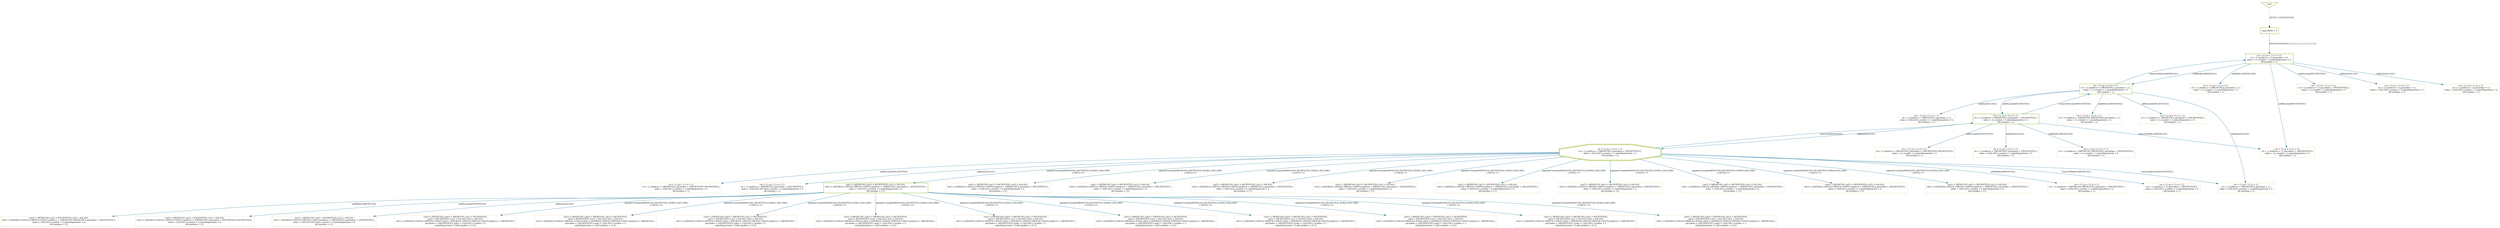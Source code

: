 digraph visited_states {
graph [nodesep=1.5, ranksep=1.5];
root [shape=invtriangle, color="#99BF38", fontsize=12, penwidth=2, label="root"];

root -> 0 [style = dotted, color = black, label="SETUP_CONSTANTS(5)", fontsize=12];

0 [shape=box, color="#99BF38", fontsize=12, penwidth=2, label="capacidade = 5"];

0 -> 1 [color = "#006391", label="INITIALISATION(\{\},\{\},\{\},\{\},\{\},\{\},\{\},1,5,\{\})", fontsize=12];

1 [shape=box, color="#99BF38", fontsize=12, penwidth=2, label="cm = \{\},cp = \{\},cs = \{\},\nch = \{\},medicos = \{\},pacientes = \{\},\nsalas = \{\},counter = 1,salasDisponiveis = 5,\nidConsultas = \{\}"];

1 -> 2 [color = "#006391", label="addMedico(MEDICOS1)", fontsize=12];
1 -> 3 [color = "#006391", label="addMedico(MEDICOS2)", fontsize=12];
1 -> 4 [color = "#006391", label="addPaciente(PACIENTES1)", fontsize=12];
1 -> 5 [color = "#006391", label="addPaciente(PACIENTES2)", fontsize=12];
1 -> 6 [color = "#006391", label="addSala(SALAS1)", fontsize=12];
1 -> 7 [color = "#006391", label="addSala(SALAS2)", fontsize=12];

2 [shape=box, color="#99BF38", fontsize=12, penwidth=2, label="cm = \{\},cp = \{\},cs = \{\},\nch = \{\},medicos = \{MEDICOS1\},pacientes = \{\},\nsalas = \{\},counter = 1,salasDisponiveis = 5,\nidConsultas = \{\}"];

2 -> 8 [color = "#006391", label="addMedico(MEDICOS2)", fontsize=12];
2 -> 1 [color = "#006391", label="removerMedico(MEDICOS1)", fontsize=12];
2 -> 9 [color = "#006391", label="addPaciente(PACIENTES1)", fontsize=12];
2 -> 10 [color = "#006391", label="addPaciente(PACIENTES2)", fontsize=12];
2 -> 11 [color = "#006391", label="addSala(SALAS1)", fontsize=12];
2 -> 12 [color = "#006391", label="addSala(SALAS2)", fontsize=12];

3 [shape=box, color="#F4E3C1", fontsize=12, penwidth=2, label="cm = \{\},cp = \{\},cs = \{\},\nch = \{\},medicos = \{MEDICOS2\},pacientes = \{\},\nsalas = \{\},counter = 1,salasDisponiveis = 5,\nidConsultas = \{\}"];


4 [shape=box, color="#F4E3C1", fontsize=12, penwidth=2, label="cm = \{\},cp = \{\},cs = \{\},\nch = \{\},medicos = \{\},pacientes = \{PACIENTES1\},\nsalas = \{\},counter = 1,salasDisponiveis = 5,\nidConsultas = \{\}"];


5 [shape=box, color="#F4E3C1", fontsize=12, penwidth=2, label="cm = \{\},cp = \{\},cs = \{\},\nch = \{\},medicos = \{\},pacientes = \{PACIENTES2\},\nsalas = \{\},counter = 1,salasDisponiveis = 5,\nidConsultas = \{\}"];


6 [shape=box, color="#F4E3C1", fontsize=12, penwidth=2, label="cm = \{\},cp = \{\},cs = \{\},\nch = \{\},medicos = \{\},pacientes = \{\},\nsalas = \{SALAS1\},counter = 1,salasDisponiveis = 5,\nidConsultas = \{\}"];


7 [shape=box, color="#F4E3C1", fontsize=12, penwidth=2, label="cm = \{\},cp = \{\},cs = \{\},\nch = \{\},medicos = \{\},pacientes = \{\},\nsalas = \{SALAS2\},counter = 1,salasDisponiveis = 5,\nidConsultas = \{\}"];


8 [shape=box, color="#F4E3C1", fontsize=12, penwidth=2, label="cm = \{\},cp = \{\},cs = \{\},\nch = \{\},medicos = \{MEDICOS1,MEDICOS2\},pacientes = \{\},\nsalas = \{\},counter = 1,salasDisponiveis = 5,\nidConsultas = \{\}"];


9 [shape=box, color="#99BF38", fontsize=12, penwidth=2, label="cm = \{\},cp = \{\},cs = \{\},\nch = \{\},medicos = \{MEDICOS1\},pacientes = \{PACIENTES1\},\nsalas = \{\},counter = 1,salasDisponiveis = 5,\nidConsultas = \{\}"];

9 -> 13 [color = "#006391", label="addMedico(MEDICOS2)", fontsize=12];
9 -> 4 [color = "#006391", label="removerMedico(MEDICOS1)", fontsize=12];
9 -> 14 [color = "#006391", label="addPaciente(PACIENTES2)", fontsize=12];
9 -> 2 [color = "#006391", label="removerPaciente(PACIENTES1)", fontsize=12];
9 -> 15 [color = "#006391", label="addSala(SALAS1)", fontsize=12];
9 -> 16 [color = "#006391", label="addSala(SALAS2)", fontsize=12];

10 [shape=box, color="#F4E3C1", fontsize=12, penwidth=2, label="cm = \{\},cp = \{\},cs = \{\},\nch = \{\},medicos = \{MEDICOS1\},pacientes = \{PACIENTES2\},\nsalas = \{\},counter = 1,salasDisponiveis = 5,\nidConsultas = \{\}"];


11 [shape=box, color="#F4E3C1", fontsize=12, penwidth=2, label="cm = \{\},cp = \{\},cs = \{\},\nch = \{\},medicos = \{MEDICOS1\},pacientes = \{\},\nsalas = \{SALAS1\},counter = 1,salasDisponiveis = 5,\nidConsultas = \{\}"];


12 [shape=box, color="#F4E3C1", fontsize=12, penwidth=2, label="cm = \{\},cp = \{\},cs = \{\},\nch = \{\},medicos = \{MEDICOS1\},pacientes = \{\},\nsalas = \{SALAS2\},counter = 1,salasDisponiveis = 5,\nidConsultas = \{\}"];


13 [shape=box, color="#F4E3C1", fontsize=12, penwidth=2, label="cm = \{\},cp = \{\},cs = \{\},\nch = \{\},medicos = \{MEDICOS1,MEDICOS2\},pacientes = \{PACIENTES1\},\nsalas = \{\},counter = 1,salasDisponiveis = 5,\nidConsultas = \{\}"];


14 [shape=box, color="#F4E3C1", fontsize=12, penwidth=2, label="cm = \{\},cp = \{\},cs = \{\},\nch = \{\},medicos = \{MEDICOS1\},pacientes = \{PACIENTES1,PACIENTES2\},\nsalas = \{\},counter = 1,salasDisponiveis = 5,\nidConsultas = \{\}"];


15 [shape=doubleoctagon, color="#99BF38", fontsize=12, penwidth=2, label="cm = \{\},cp = \{\},cs = \{\},\nch = \{\},medicos = \{MEDICOS1\},pacientes = \{PACIENTES1\},\nsalas = \{SALAS1\},counter = 1,salasDisponiveis = 5,\nidConsultas = \{\}"];

15 -> 17 [color = "#006391", label="addMedico(MEDICOS2)", fontsize=12];
15 -> 18 [color = "#006391", label="removerMedico(MEDICOS1)", fontsize=12];
15 -> 19 [color = "#006391", label="addPaciente(PACIENTES2)", fontsize=12];
15 -> 11 [color = "#006391", label="removerPaciente(PACIENTES1)", fontsize=12];
15 -> 20 [color = "#006391", label="addSala(SALAS2)", fontsize=12];
15 -> 9 [color = "#006391", label="removerSala(SALAS1)", fontsize=12];
15 -> 21 [color = "#006391", label="agendarConsulta(MEDICOS1,PACIENTES1,HORA1,DIA1,MES\n1,ANO1)--\>1", fontsize=12];
15 -> 22 [color = "#006391", label="agendarConsulta(MEDICOS1,PACIENTES1,HORA1,DIA1,MES\n1,ANO2)--\>1", fontsize=12];
15 -> 23 [color = "#006391", label="agendarConsulta(MEDICOS1,PACIENTES1,HORA1,DIA1,MES\n2,ANO1)--\>1", fontsize=12];
15 -> 24 [color = "#006391", label="agendarConsulta(MEDICOS1,PACIENTES1,HORA1,DIA1,MES\n2,ANO2)--\>1", fontsize=12];
15 -> 25 [color = "#006391", label="agendarConsulta(MEDICOS1,PACIENTES1,HORA1,DIA2,MES\n1,ANO1)--\>1", fontsize=12];
15 -> 26 [color = "#006391", label="agendarConsulta(MEDICOS1,PACIENTES1,HORA1,DIA2,MES\n1,ANO2)--\>1", fontsize=12];
15 -> 27 [color = "#006391", label="agendarConsulta(MEDICOS1,PACIENTES1,HORA1,DIA2,MES\n2,ANO1)--\>1", fontsize=12];
15 -> 28 [color = "#006391", label="agendarConsulta(MEDICOS1,PACIENTES1,HORA1,DIA2,MES\n2,ANO2)--\>1", fontsize=12];
15 -> 29 [color = "#006391", label="agendarConsulta(MEDICOS1,PACIENTES1,HORA2,DIA1,MES\n1,ANO1)--\>1", fontsize=12];
15 -> 30 [color = "#006391", label="agendarConsulta(MEDICOS1,PACIENTES1,HORA2,DIA1,MES\n1,ANO2)--\>1", fontsize=12];

16 [shape=box, color="#F4E3C1", fontsize=12, penwidth=2, label="cm = \{\},cp = \{\},cs = \{\},\nch = \{\},medicos = \{MEDICOS1\},pacientes = \{PACIENTES1\},\nsalas = \{SALAS2\},counter = 1,salasDisponiveis = 5,\nidConsultas = \{\}"];


17 [shape=box, color="#F4E3C1", fontsize=12, penwidth=2, label="cm = \{\},cp = \{\},cs = \{\},\nch = \{\},medicos = \{MEDICOS1,MEDICOS2\},pacientes = \{PACIENTES1\},\nsalas = \{SALAS1\},counter = 1,salasDisponiveis = 5,\nidConsultas = \{\}"];


18 [shape=box, color="#F4E3C1", fontsize=12, penwidth=2, label="cm = \{\},cp = \{\},cs = \{\},\nch = \{\},medicos = \{\},pacientes = \{PACIENTES1\},\nsalas = \{SALAS1\},counter = 1,salasDisponiveis = 5,\nidConsultas = \{\}"];


19 [shape=box, color="#F4E3C1", fontsize=12, penwidth=2, label="cm = \{\},cp = \{\},cs = \{\},\nch = \{\},medicos = \{MEDICOS1\},pacientes = \{PACIENTES1,PACIENTES2\},\nsalas = \{SALAS1\},counter = 1,salasDisponiveis = 5,\nidConsultas = \{\}"];


20 [shape=box, color="#F4E3C1", fontsize=12, penwidth=2, label="cm = \{\},cp = \{\},cs = \{\},\nch = \{\},medicos = \{MEDICOS1\},pacientes = \{PACIENTES1\},\nsalas = \{SALAS1,SALAS2\},counter = 1,salasDisponiveis = 5,\nidConsultas = \{\}"];


21 [shape=box, color="#99BF38", fontsize=12, penwidth=2, label="cm(1) = MEDICOS1,cp(1) = PACIENTES1,cs(1) = SALAS1,\nch(1) = (((HORA1\|-\>DIA1)\|-\>MES1)\|-\>ANO1),medicos = \{MEDICOS1\},pacientes = \{PACIENTES1\},\nsalas = \{SALAS1\},counter = 2,salasDisponiveis = 4,\nidConsultas = \{1\}"];

21 -> 31 [color = "#006391", label="addMedico(MEDICOS2)", fontsize=12];
21 -> 32 [color = "#006391", label="addPaciente(PACIENTES2)", fontsize=12];
21 -> 33 [color = "#006391", label="addSala(SALAS2)", fontsize=12];
21 -> 34 [color = "#006391", label="agendarConsulta(MEDICOS1,PACIENTES1,HORA1,DIA1,MES\n1,ANO2)--\>2", fontsize=12];
21 -> 35 [color = "#006391", label="agendarConsulta(MEDICOS1,PACIENTES1,HORA1,DIA1,MES\n2,ANO1)--\>2", fontsize=12];
21 -> 36 [color = "#006391", label="agendarConsulta(MEDICOS1,PACIENTES1,HORA1,DIA1,MES\n2,ANO2)--\>2", fontsize=12];
21 -> 37 [color = "#006391", label="agendarConsulta(MEDICOS1,PACIENTES1,HORA1,DIA2,MES\n1,ANO1)--\>2", fontsize=12];
21 -> 38 [color = "#006391", label="agendarConsulta(MEDICOS1,PACIENTES1,HORA1,DIA2,MES\n1,ANO2)--\>2", fontsize=12];
21 -> 39 [color = "#006391", label="agendarConsulta(MEDICOS1,PACIENTES1,HORA1,DIA2,MES\n2,ANO1)--\>2", fontsize=12];
21 -> 40 [color = "#006391", label="agendarConsulta(MEDICOS1,PACIENTES1,HORA1,DIA2,MES\n2,ANO2)--\>2", fontsize=12];
21 -> 41 [color = "#006391", label="agendarConsulta(MEDICOS1,PACIENTES1,HORA2,DIA1,MES\n1,ANO1)--\>2", fontsize=12];
21 -> 42 [color = "#006391", label="agendarConsulta(MEDICOS1,PACIENTES1,HORA2,DIA1,MES\n1,ANO2)--\>2", fontsize=12];
21 -> 43 [color = "#006391", label="agendarConsulta(MEDICOS1,PACIENTES1,HORA2,DIA1,MES\n2,ANO1)--\>2", fontsize=12];

22 [shape=box, color="#F4E3C1", fontsize=12, penwidth=2, label="cm(1) = MEDICOS1,cp(1) = PACIENTES1,cs(1) = SALAS1,\nch(1) = (((HORA1\|-\>DIA1)\|-\>MES1)\|-\>ANO2),medicos = \{MEDICOS1\},pacientes = \{PACIENTES1\},\nsalas = \{SALAS1\},counter = 2,salasDisponiveis = 4,\nidConsultas = \{1\}"];


23 [shape=box, color="#F4E3C1", fontsize=12, penwidth=2, label="cm(1) = MEDICOS1,cp(1) = PACIENTES1,cs(1) = SALAS1,\nch(1) = (((HORA1\|-\>DIA1)\|-\>MES2)\|-\>ANO1),medicos = \{MEDICOS1\},pacientes = \{PACIENTES1\},\nsalas = \{SALAS1\},counter = 2,salasDisponiveis = 4,\nidConsultas = \{1\}"];


24 [shape=box, color="#F4E3C1", fontsize=12, penwidth=2, label="cm(1) = MEDICOS1,cp(1) = PACIENTES1,cs(1) = SALAS1,\nch(1) = (((HORA1\|-\>DIA1)\|-\>MES2)\|-\>ANO2),medicos = \{MEDICOS1\},pacientes = \{PACIENTES1\},\nsalas = \{SALAS1\},counter = 2,salasDisponiveis = 4,\nidConsultas = \{1\}"];


25 [shape=box, color="#F4E3C1", fontsize=12, penwidth=2, label="cm(1) = MEDICOS1,cp(1) = PACIENTES1,cs(1) = SALAS1,\nch(1) = (((HORA1\|-\>DIA2)\|-\>MES1)\|-\>ANO1),medicos = \{MEDICOS1\},pacientes = \{PACIENTES1\},\nsalas = \{SALAS1\},counter = 2,salasDisponiveis = 4,\nidConsultas = \{1\}"];


26 [shape=box, color="#F4E3C1", fontsize=12, penwidth=2, label="cm(1) = MEDICOS1,cp(1) = PACIENTES1,cs(1) = SALAS1,\nch(1) = (((HORA1\|-\>DIA2)\|-\>MES1)\|-\>ANO2),medicos = \{MEDICOS1\},pacientes = \{PACIENTES1\},\nsalas = \{SALAS1\},counter = 2,salasDisponiveis = 4,\nidConsultas = \{1\}"];


27 [shape=box, color="#F4E3C1", fontsize=12, penwidth=2, label="cm(1) = MEDICOS1,cp(1) = PACIENTES1,cs(1) = SALAS1,\nch(1) = (((HORA1\|-\>DIA2)\|-\>MES2)\|-\>ANO1),medicos = \{MEDICOS1\},pacientes = \{PACIENTES1\},\nsalas = \{SALAS1\},counter = 2,salasDisponiveis = 4,\nidConsultas = \{1\}"];


28 [shape=box, color="#F4E3C1", fontsize=12, penwidth=2, label="cm(1) = MEDICOS1,cp(1) = PACIENTES1,cs(1) = SALAS1,\nch(1) = (((HORA1\|-\>DIA2)\|-\>MES2)\|-\>ANO2),medicos = \{MEDICOS1\},pacientes = \{PACIENTES1\},\nsalas = \{SALAS1\},counter = 2,salasDisponiveis = 4,\nidConsultas = \{1\}"];


29 [shape=box, color="#F4E3C1", fontsize=12, penwidth=2, label="cm(1) = MEDICOS1,cp(1) = PACIENTES1,cs(1) = SALAS1,\nch(1) = (((HORA2\|-\>DIA1)\|-\>MES1)\|-\>ANO1),medicos = \{MEDICOS1\},pacientes = \{PACIENTES1\},\nsalas = \{SALAS1\},counter = 2,salasDisponiveis = 4,\nidConsultas = \{1\}"];


30 [shape=box, color="#F4E3C1", fontsize=12, penwidth=2, label="cm(1) = MEDICOS1,cp(1) = PACIENTES1,cs(1) = SALAS1,\nch(1) = (((HORA2\|-\>DIA1)\|-\>MES1)\|-\>ANO2),medicos = \{MEDICOS1\},pacientes = \{PACIENTES1\},\nsalas = \{SALAS1\},counter = 2,salasDisponiveis = 4,\nidConsultas = \{1\}"];


31 [shape=box, color="#F4E3C1", fontsize=12, penwidth=2, label="cm(1) = MEDICOS1,cp(1) = PACIENTES1,cs(1) = SALAS1,\nch(1) = (((HORA1\|-\>DIA1)\|-\>MES1)\|-\>ANO1),medicos = \{MEDICOS1,MEDICOS2\},pacientes = \{PACIENTES1\},\nsalas = \{SALAS1\},counter = 2,salasDisponiveis = 4,\nidConsultas = \{1\}"];


32 [shape=box, color="#F4E3C1", fontsize=12, penwidth=2, label="cm(1) = MEDICOS1,cp(1) = PACIENTES1,cs(1) = SALAS1,\nch(1) = (((HORA1\|-\>DIA1)\|-\>MES1)\|-\>ANO1),medicos = \{MEDICOS1\},pacientes = \{PACIENTES1,PACIENTES2\},\nsalas = \{SALAS1\},counter = 2,salasDisponiveis = 4,\nidConsultas = \{1\}"];


33 [shape=box, color="#F4E3C1", fontsize=12, penwidth=2, label="cm(1) = MEDICOS1,cp(1) = PACIENTES1,cs(1) = SALAS1,\nch(1) = (((HORA1\|-\>DIA1)\|-\>MES1)\|-\>ANO1),medicos = \{MEDICOS1\},pacientes = \{PACIENTES1\},\nsalas = \{SALAS1,SALAS2\},counter = 2,salasDisponiveis = 4,\nidConsultas = \{1\}"];


34 [shape=box, color="#F4E3C1", fontsize=12, penwidth=2, label="cm(1) = MEDICOS1,cm(2) = MEDICOS1,cp(1) = PACIENTES1,\ncp(2) = PACIENTES1,cs(1) = SALAS1,cs(2) = SALAS1,\nch(1) = (((HORA1\|-\>DIA1)\|-\>MES1)\|-\>ANO1),ch(2) = (((HORA1\|-\>DIA1)\|-\>MES1)\|-\>ANO2),medicos = \{MEDICOS1\},\npacientes = \{PACIENTES1\},salas = \{SALAS1\},counter = 3,\nsalasDisponiveis = 3,idConsultas = \{1,2\}"];


35 [shape=box, color="#F4E3C1", fontsize=12, penwidth=2, label="cm(1) = MEDICOS1,cm(2) = MEDICOS1,cp(1) = PACIENTES1,\ncp(2) = PACIENTES1,cs(1) = SALAS1,cs(2) = SALAS1,\nch(1) = (((HORA1\|-\>DIA1)\|-\>MES1)\|-\>ANO1),ch(2) = (((HORA1\|-\>DIA1)\|-\>MES2)\|-\>ANO1),medicos = \{MEDICOS1\},\npacientes = \{PACIENTES1\},salas = \{SALAS1\},counter = 3,\nsalasDisponiveis = 3,idConsultas = \{1,2\}"];


36 [shape=box, color="#F4E3C1", fontsize=12, penwidth=2, label="cm(1) = MEDICOS1,cm(2) = MEDICOS1,cp(1) = PACIENTES1,\ncp(2) = PACIENTES1,cs(1) = SALAS1,cs(2) = SALAS1,\nch(1) = (((HORA1\|-\>DIA1)\|-\>MES1)\|-\>ANO1),ch(2) = (((HORA1\|-\>DIA1)\|-\>MES2)\|-\>ANO2),medicos = \{MEDICOS1\},\npacientes = \{PACIENTES1\},salas = \{SALAS1\},counter = 3,\nsalasDisponiveis = 3,idConsultas = \{1,2\}"];


37 [shape=box, color="#F4E3C1", fontsize=12, penwidth=2, label="cm(1) = MEDICOS1,cm(2) = MEDICOS1,cp(1) = PACIENTES1,\ncp(2) = PACIENTES1,cs(1) = SALAS1,cs(2) = SALAS1,\nch(1) = (((HORA1\|-\>DIA1)\|-\>MES1)\|-\>ANO1),ch(2) = (((HORA1\|-\>DIA2)\|-\>MES1)\|-\>ANO1),medicos = \{MEDICOS1\},\npacientes = \{PACIENTES1\},salas = \{SALAS1\},counter = 3,\nsalasDisponiveis = 3,idConsultas = \{1,2\}"];


38 [shape=box, color="#F4E3C1", fontsize=12, penwidth=2, label="cm(1) = MEDICOS1,cm(2) = MEDICOS1,cp(1) = PACIENTES1,\ncp(2) = PACIENTES1,cs(1) = SALAS1,cs(2) = SALAS1,\nch(1) = (((HORA1\|-\>DIA1)\|-\>MES1)\|-\>ANO1),ch(2) = (((HORA1\|-\>DIA2)\|-\>MES1)\|-\>ANO2),medicos = \{MEDICOS1\},\npacientes = \{PACIENTES1\},salas = \{SALAS1\},counter = 3,\nsalasDisponiveis = 3,idConsultas = \{1,2\}"];


39 [shape=box, color="#F4E3C1", fontsize=12, penwidth=2, label="cm(1) = MEDICOS1,cm(2) = MEDICOS1,cp(1) = PACIENTES1,\ncp(2) = PACIENTES1,cs(1) = SALAS1,cs(2) = SALAS1,\nch(1) = (((HORA1\|-\>DIA1)\|-\>MES1)\|-\>ANO1),ch(2) = (((HORA1\|-\>DIA2)\|-\>MES2)\|-\>ANO1),medicos = \{MEDICOS1\},\npacientes = \{PACIENTES1\},salas = \{SALAS1\},counter = 3,\nsalasDisponiveis = 3,idConsultas = \{1,2\}"];


40 [shape=box, color="#F4E3C1", fontsize=12, penwidth=2, label="cm(1) = MEDICOS1,cm(2) = MEDICOS1,cp(1) = PACIENTES1,\ncp(2) = PACIENTES1,cs(1) = SALAS1,cs(2) = SALAS1,\nch(1) = (((HORA1\|-\>DIA1)\|-\>MES1)\|-\>ANO1),ch(2) = (((HORA1\|-\>DIA2)\|-\>MES2)\|-\>ANO2),medicos = \{MEDICOS1\},\npacientes = \{PACIENTES1\},salas = \{SALAS1\},counter = 3,\nsalasDisponiveis = 3,idConsultas = \{1,2\}"];


41 [shape=box, color="#F4E3C1", fontsize=12, penwidth=2, label="cm(1) = MEDICOS1,cm(2) = MEDICOS1,cp(1) = PACIENTES1,\ncp(2) = PACIENTES1,cs(1) = SALAS1,cs(2) = SALAS1,\nch(1) = (((HORA1\|-\>DIA1)\|-\>MES1)\|-\>ANO1),ch(2) = (((HORA2\|-\>DIA1)\|-\>MES1)\|-\>ANO1),medicos = \{MEDICOS1\},\npacientes = \{PACIENTES1\},salas = \{SALAS1\},counter = 3,\nsalasDisponiveis = 3,idConsultas = \{1,2\}"];


42 [shape=box, color="#F4E3C1", fontsize=12, penwidth=2, label="cm(1) = MEDICOS1,cm(2) = MEDICOS1,cp(1) = PACIENTES1,\ncp(2) = PACIENTES1,cs(1) = SALAS1,cs(2) = SALAS1,\nch(1) = (((HORA1\|-\>DIA1)\|-\>MES1)\|-\>ANO1),ch(2) = (((HORA2\|-\>DIA1)\|-\>MES1)\|-\>ANO2),medicos = \{MEDICOS1\},\npacientes = \{PACIENTES1\},salas = \{SALAS1\},counter = 3,\nsalasDisponiveis = 3,idConsultas = \{1,2\}"];


43 [shape=box, color="#F4E3C1", fontsize=12, penwidth=2, label="cm(1) = MEDICOS1,cm(2) = MEDICOS1,cp(1) = PACIENTES1,\ncp(2) = PACIENTES1,cs(1) = SALAS1,cs(2) = SALAS1,\nch(1) = (((HORA1\|-\>DIA1)\|-\>MES1)\|-\>ANO1),ch(2) = (((HORA2\|-\>DIA1)\|-\>MES2)\|-\>ANO1),medicos = \{MEDICOS1\},\npacientes = \{PACIENTES1\},salas = \{SALAS1\},counter = 3,\nsalasDisponiveis = 3,idConsultas = \{1,2\}"];


}
